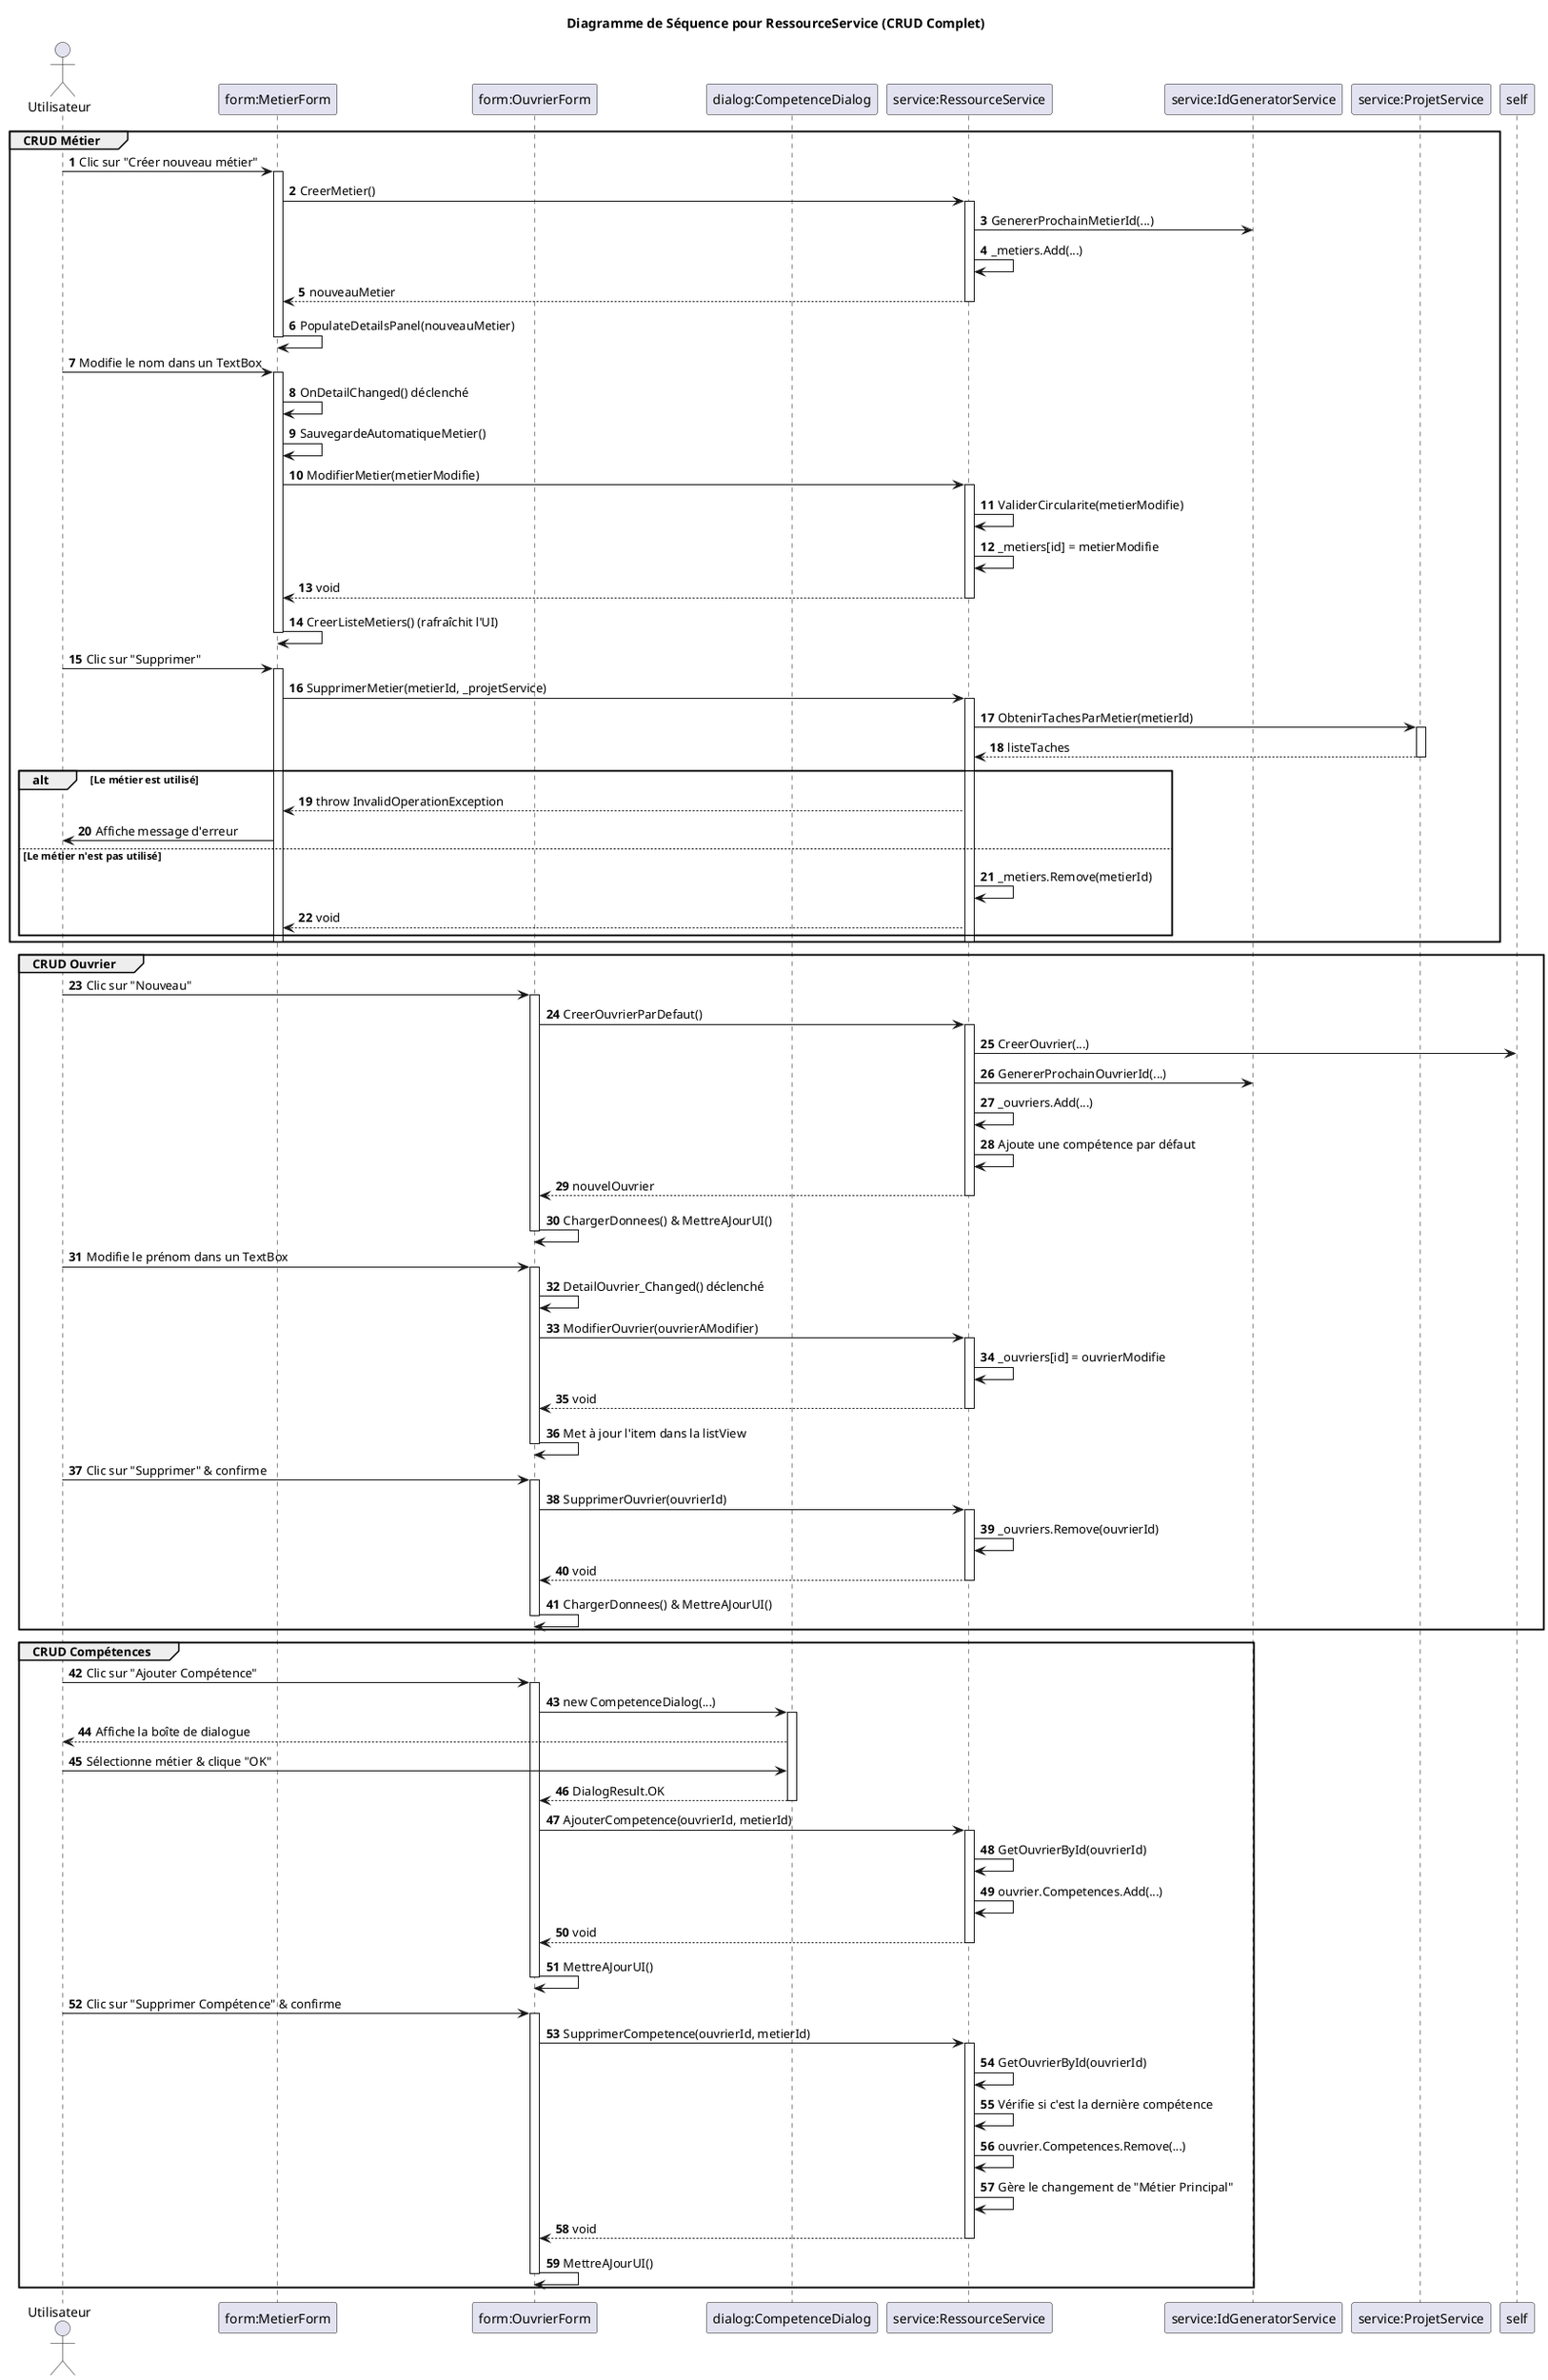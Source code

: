 @startuml
'---------------------------------
' Titre et Configuration
'---------------------------------
title Diagramme de Séquence pour RessourceService (CRUD Complet)
autonumber

actor Utilisateur

'---------------------------------
' Participants
'---------------------------------
participant "form:MetierForm" as MetierForm
participant "form:OuvrierForm" as OuvrierForm
participant "dialog:CompetenceDialog" as CompetenceDialog
participant "service:RessourceService" as RessourceService
participant "service:IdGeneratorService" as IdGeneratorService
participant "service:ProjetService" as ProjetService

'=================================
' GROUPE 1: CRUD Métier
'=================================
group CRUD Métier

    '-- CREATE --'
    Utilisateur -> MetierForm : Clic sur "Créer nouveau métier"
    activate MetierForm
    MetierForm -> RessourceService : CreerMetier()
    activate RessourceService
    RessourceService -> IdGeneratorService : GenererProchainMetierId(...)
    RessourceService -> RessourceService : _metiers.Add(...)
    RessourceService --> MetierForm : nouveauMetier
    deactivate RessourceService
    MetierForm -> MetierForm : PopulateDetailsPanel(nouveauMetier)
    deactivate MetierForm
    
    '-- UPDATE --'
    Utilisateur -> MetierForm : Modifie le nom dans un TextBox
    activate MetierForm
    MetierForm -> MetierForm : OnDetailChanged() déclenché
    MetierForm -> MetierForm : SauvegardeAutomatiqueMetier()
    MetierForm -> RessourceService : ModifierMetier(metierModifie)
    activate RessourceService
    RessourceService -> RessourceService : ValiderCircularite(metierModifie)
    RessourceService -> RessourceService : _metiers[id] = metierModifie
    RessourceService --> MetierForm : void
    deactivate RessourceService
    MetierForm -> MetierForm : CreerListeMetiers() (rafraîchit l'UI)
    deactivate MetierForm
    
    '-- DELETE --'
    Utilisateur -> MetierForm : Clic sur "Supprimer"
    activate MetierForm
    
    ' Le MetierForm possède les deux services nécessaires
    ' et les assemble au moment de l'appel.
    MetierForm -> RessourceService : SupprimerMetier(metierId, _projetService)
    activate RessourceService
    
    ' RessourceService utilise le service passé en paramètre
    RessourceService -> ProjetService : ObtenirTachesParMetier(metierId)
    activate ProjetService
    ProjetService --> RessourceService : listeTaches
    deactivate ProjetService
    
    alt Le métier est utilisé
        RessourceService --> MetierForm : throw InvalidOperationException
        MetierForm -> Utilisateur : Affiche message d'erreur
    else Le métier n'est pas utilisé
        RessourceService -> RessourceService : _metiers.Remove(metierId)
        ' ...
        RessourceService --> MetierForm : void
    end
    deactivate RessourceService
    deactivate MetierForm
end

'=================================
' GROUPE 2: CRUD Ouvrier
'=================================
group CRUD Ouvrier
    
    '-- CREATE --'
    Utilisateur -> OuvrierForm : Clic sur "Nouveau"
    activate OuvrierForm
    OuvrierForm -> RessourceService : CreerOuvrierParDefaut()
    activate RessourceService
    RessourceService -> self : CreerOuvrier(...)
    RessourceService -> IdGeneratorService : GenererProchainOuvrierId(...)
    RessourceService -> RessourceService : _ouvriers.Add(...)
    RessourceService -> RessourceService : Ajoute une compétence par défaut
    RessourceService --> OuvrierForm : nouvelOuvrier
    deactivate RessourceService
    OuvrierForm -> OuvrierForm : ChargerDonnees() & MettreAJourUI()
    deactivate OuvrierForm

    '-- UPDATE --'
    Utilisateur -> OuvrierForm : Modifie le prénom dans un TextBox
    activate OuvrierForm
    OuvrierForm -> OuvrierForm : DetailOuvrier_Changed() déclenché
    OuvrierForm -> RessourceService : ModifierOuvrier(ouvrierAModifier)
    activate RessourceService
    RessourceService -> RessourceService : _ouvriers[id] = ouvrierModifie
    RessourceService --> OuvrierForm : void
    deactivate RessourceService
    OuvrierForm -> OuvrierForm : Met à jour l'item dans la listView
    deactivate OuvrierForm

    '-- DELETE --'
    Utilisateur -> OuvrierForm : Clic sur "Supprimer" & confirme
    activate OuvrierForm
    OuvrierForm -> RessourceService : SupprimerOuvrier(ouvrierId)
    activate RessourceService
    RessourceService -> RessourceService : _ouvriers.Remove(ouvrierId)
    RessourceService --> OuvrierForm : void
    deactivate RessourceService
    OuvrierForm -> OuvrierForm : ChargerDonnees() & MettreAJourUI()
    deactivate OuvrierForm
end

'=================================
' GROUPE 3: CRUD Compétences
'=================================
group CRUD Compétences
    
    '-- CREATE --'
    Utilisateur -> OuvrierForm : Clic sur "Ajouter Compétence"
    activate OuvrierForm
    OuvrierForm -> CompetenceDialog : new CompetenceDialog(...)
    activate CompetenceDialog
    CompetenceDialog --> Utilisateur : Affiche la boîte de dialogue
    Utilisateur -> CompetenceDialog : Sélectionne métier & clique "OK"
    CompetenceDialog --> OuvrierForm : DialogResult.OK
    deactivate CompetenceDialog
    OuvrierForm -> RessourceService : AjouterCompetence(ouvrierId, metierId)
    activate RessourceService
    RessourceService -> RessourceService : GetOuvrierById(ouvrierId)
    RessourceService -> RessourceService : ouvrier.Competences.Add(...)
    RessourceService --> OuvrierForm : void
    deactivate RessourceService
    OuvrierForm -> OuvrierForm : MettreAJourUI()
    deactivate OuvrierForm

    '-- DELETE --'
    Utilisateur -> OuvrierForm : Clic sur "Supprimer Compétence" & confirme
    activate OuvrierForm
    OuvrierForm -> RessourceService : SupprimerCompetence(ouvrierId, metierId)
    activate RessourceService
    RessourceService -> RessourceService : GetOuvrierById(ouvrierId)
    RessourceService -> RessourceService : Vérifie si c'est la dernière compétence
    RessourceService -> RessourceService : ouvrier.Competences.Remove(...)
    RessourceService -> RessourceService : Gère le changement de "Métier Principal"
    RessourceService --> OuvrierForm : void
    deactivate RessourceService
    OuvrierForm -> OuvrierForm : MettreAJourUI()
    deactivate OuvrierForm
end

@enduml